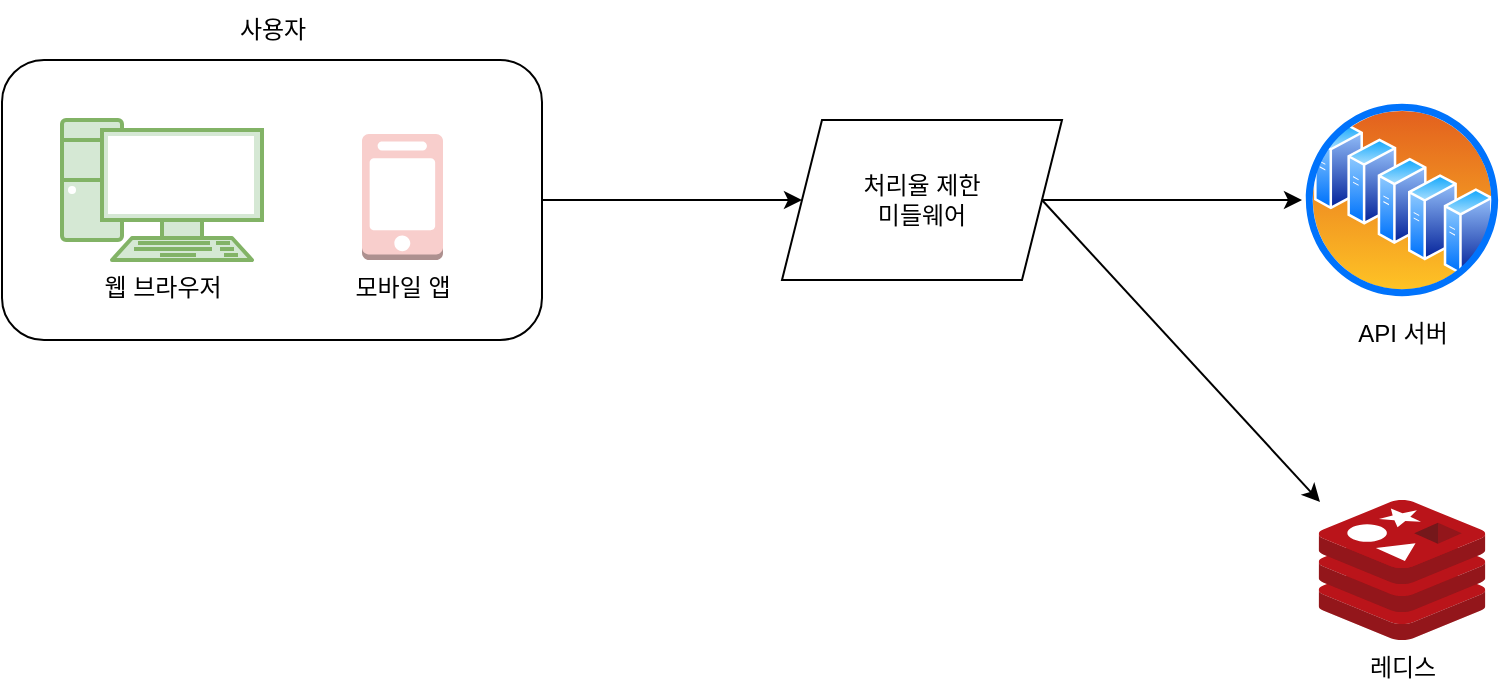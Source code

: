 <mxfile version="26.0.12">
  <diagram name="페이지-1" id="R3YDjdqXNzpdXKiUgorp">
    <mxGraphModel dx="1195" dy="643" grid="1" gridSize="10" guides="1" tooltips="1" connect="1" arrows="1" fold="1" page="1" pageScale="1" pageWidth="827" pageHeight="1169" math="0" shadow="0">
      <root>
        <mxCell id="0" />
        <mxCell id="1" parent="0" />
        <mxCell id="3tX2GrC0nciay00i0aMN-9" value="" style="edgeStyle=orthogonalEdgeStyle;rounded=0;orthogonalLoop=1;jettySize=auto;html=1;entryX=0;entryY=0.5;entryDx=0;entryDy=0;" edge="1" parent="1" source="3tX2GrC0nciay00i0aMN-1" target="3tX2GrC0nciay00i0aMN-7">
          <mxGeometry relative="1" as="geometry">
            <mxPoint x="555" y="180" as="targetPoint" />
          </mxGeometry>
        </mxCell>
        <mxCell id="3tX2GrC0nciay00i0aMN-1" value="" style="rounded=1;whiteSpace=wrap;html=1;" vertex="1" parent="1">
          <mxGeometry x="70" y="110" width="270" height="140" as="geometry" />
        </mxCell>
        <mxCell id="3tX2GrC0nciay00i0aMN-2" value="&lt;font&gt;웹 브라우저&lt;/font&gt;" style="verticalAlign=top;verticalLabelPosition=bottom;labelPosition=center;align=center;html=1;outlineConnect=0;gradientDirection=north;strokeWidth=1;shape=mxgraph.networks.pc;fillColor=#d5e8d4;strokeColor=#82b366;" vertex="1" parent="1">
          <mxGeometry x="100" y="140" width="100" height="70" as="geometry" />
        </mxCell>
        <mxCell id="3tX2GrC0nciay00i0aMN-3" value="모바일 앱" style="outlineConnect=0;dashed=0;verticalLabelPosition=bottom;verticalAlign=top;align=center;html=1;shape=mxgraph.aws3.mobile_client;fillColor=#f8cecc;strokeColor=#b85450;" vertex="1" parent="1">
          <mxGeometry x="250" y="147" width="40.5" height="63" as="geometry" />
        </mxCell>
        <mxCell id="3tX2GrC0nciay00i0aMN-4" value="사용자" style="text;html=1;align=center;verticalAlign=middle;resizable=0;points=[];autosize=1;strokeColor=none;fillColor=none;" vertex="1" parent="1">
          <mxGeometry x="175" y="80" width="60" height="30" as="geometry" />
        </mxCell>
        <mxCell id="3tX2GrC0nciay00i0aMN-5" value="API 서버" style="image;aspect=fixed;perimeter=ellipsePerimeter;html=1;align=center;shadow=0;dashed=0;spacingTop=3;image=img/lib/active_directory/server_farm.svg;" vertex="1" parent="1">
          <mxGeometry x="720" y="130" width="100" height="100" as="geometry" />
        </mxCell>
        <mxCell id="3tX2GrC0nciay00i0aMN-11" value="" style="edgeStyle=orthogonalEdgeStyle;rounded=0;orthogonalLoop=1;jettySize=auto;html=1;" edge="1" parent="1" source="3tX2GrC0nciay00i0aMN-7">
          <mxGeometry relative="1" as="geometry">
            <mxPoint x="720" y="180" as="targetPoint" />
          </mxGeometry>
        </mxCell>
        <mxCell id="3tX2GrC0nciay00i0aMN-7" value="처리율 제한&lt;div&gt;미들웨어&lt;/div&gt;" style="shape=parallelogram;perimeter=parallelogramPerimeter;whiteSpace=wrap;html=1;fixedSize=1;" vertex="1" parent="1">
          <mxGeometry x="460" y="140" width="140" height="80" as="geometry" />
        </mxCell>
        <mxCell id="3tX2GrC0nciay00i0aMN-13" value="레디스" style="image;sketch=0;aspect=fixed;html=1;points=[];align=center;fontSize=12;image=img/lib/mscae/Cache_Redis_Product.svg;" vertex="1" parent="1">
          <mxGeometry x="728.33" y="330" width="83.33" height="70" as="geometry" />
        </mxCell>
        <mxCell id="3tX2GrC0nciay00i0aMN-14" value="" style="endArrow=classic;html=1;rounded=0;exitX=1;exitY=0.5;exitDx=0;exitDy=0;entryX=0.008;entryY=0.014;entryDx=0;entryDy=0;entryPerimeter=0;" edge="1" parent="1" source="3tX2GrC0nciay00i0aMN-7" target="3tX2GrC0nciay00i0aMN-13">
          <mxGeometry width="50" height="50" relative="1" as="geometry">
            <mxPoint x="390" y="420" as="sourcePoint" />
            <mxPoint x="440" y="370" as="targetPoint" />
          </mxGeometry>
        </mxCell>
      </root>
    </mxGraphModel>
  </diagram>
</mxfile>
